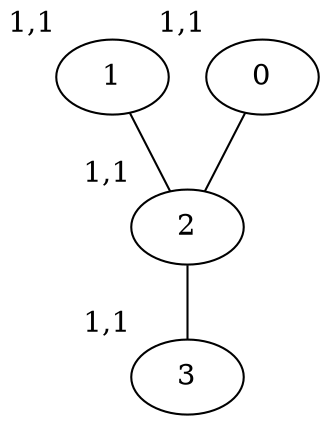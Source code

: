 graph G {
1 [xlabel="1,1"];
1 -- 2;
2 [xlabel="1,1"];
2 -- 3;
0 [xlabel="1,1"];
0 -- 2;
3 [xlabel="1,1"];
}